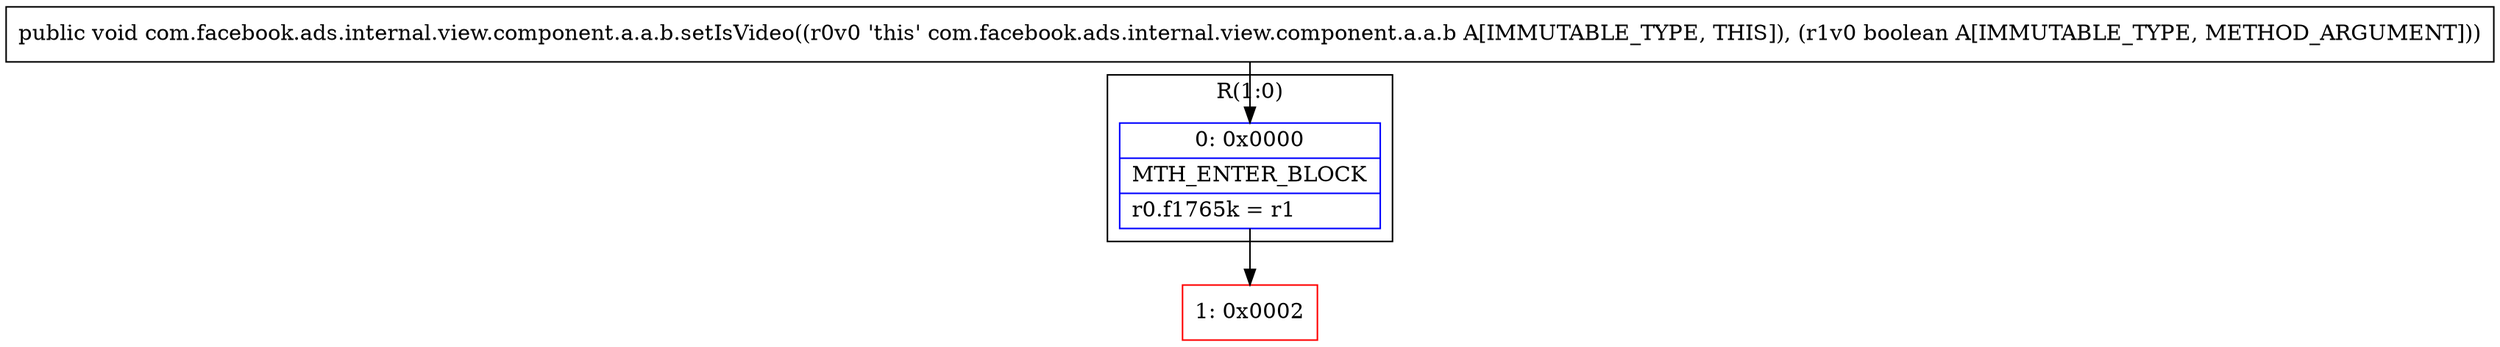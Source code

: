 digraph "CFG forcom.facebook.ads.internal.view.component.a.a.b.setIsVideo(Z)V" {
subgraph cluster_Region_2050341277 {
label = "R(1:0)";
node [shape=record,color=blue];
Node_0 [shape=record,label="{0\:\ 0x0000|MTH_ENTER_BLOCK\l|r0.f1765k = r1\l}"];
}
Node_1 [shape=record,color=red,label="{1\:\ 0x0002}"];
MethodNode[shape=record,label="{public void com.facebook.ads.internal.view.component.a.a.b.setIsVideo((r0v0 'this' com.facebook.ads.internal.view.component.a.a.b A[IMMUTABLE_TYPE, THIS]), (r1v0 boolean A[IMMUTABLE_TYPE, METHOD_ARGUMENT])) }"];
MethodNode -> Node_0;
Node_0 -> Node_1;
}

